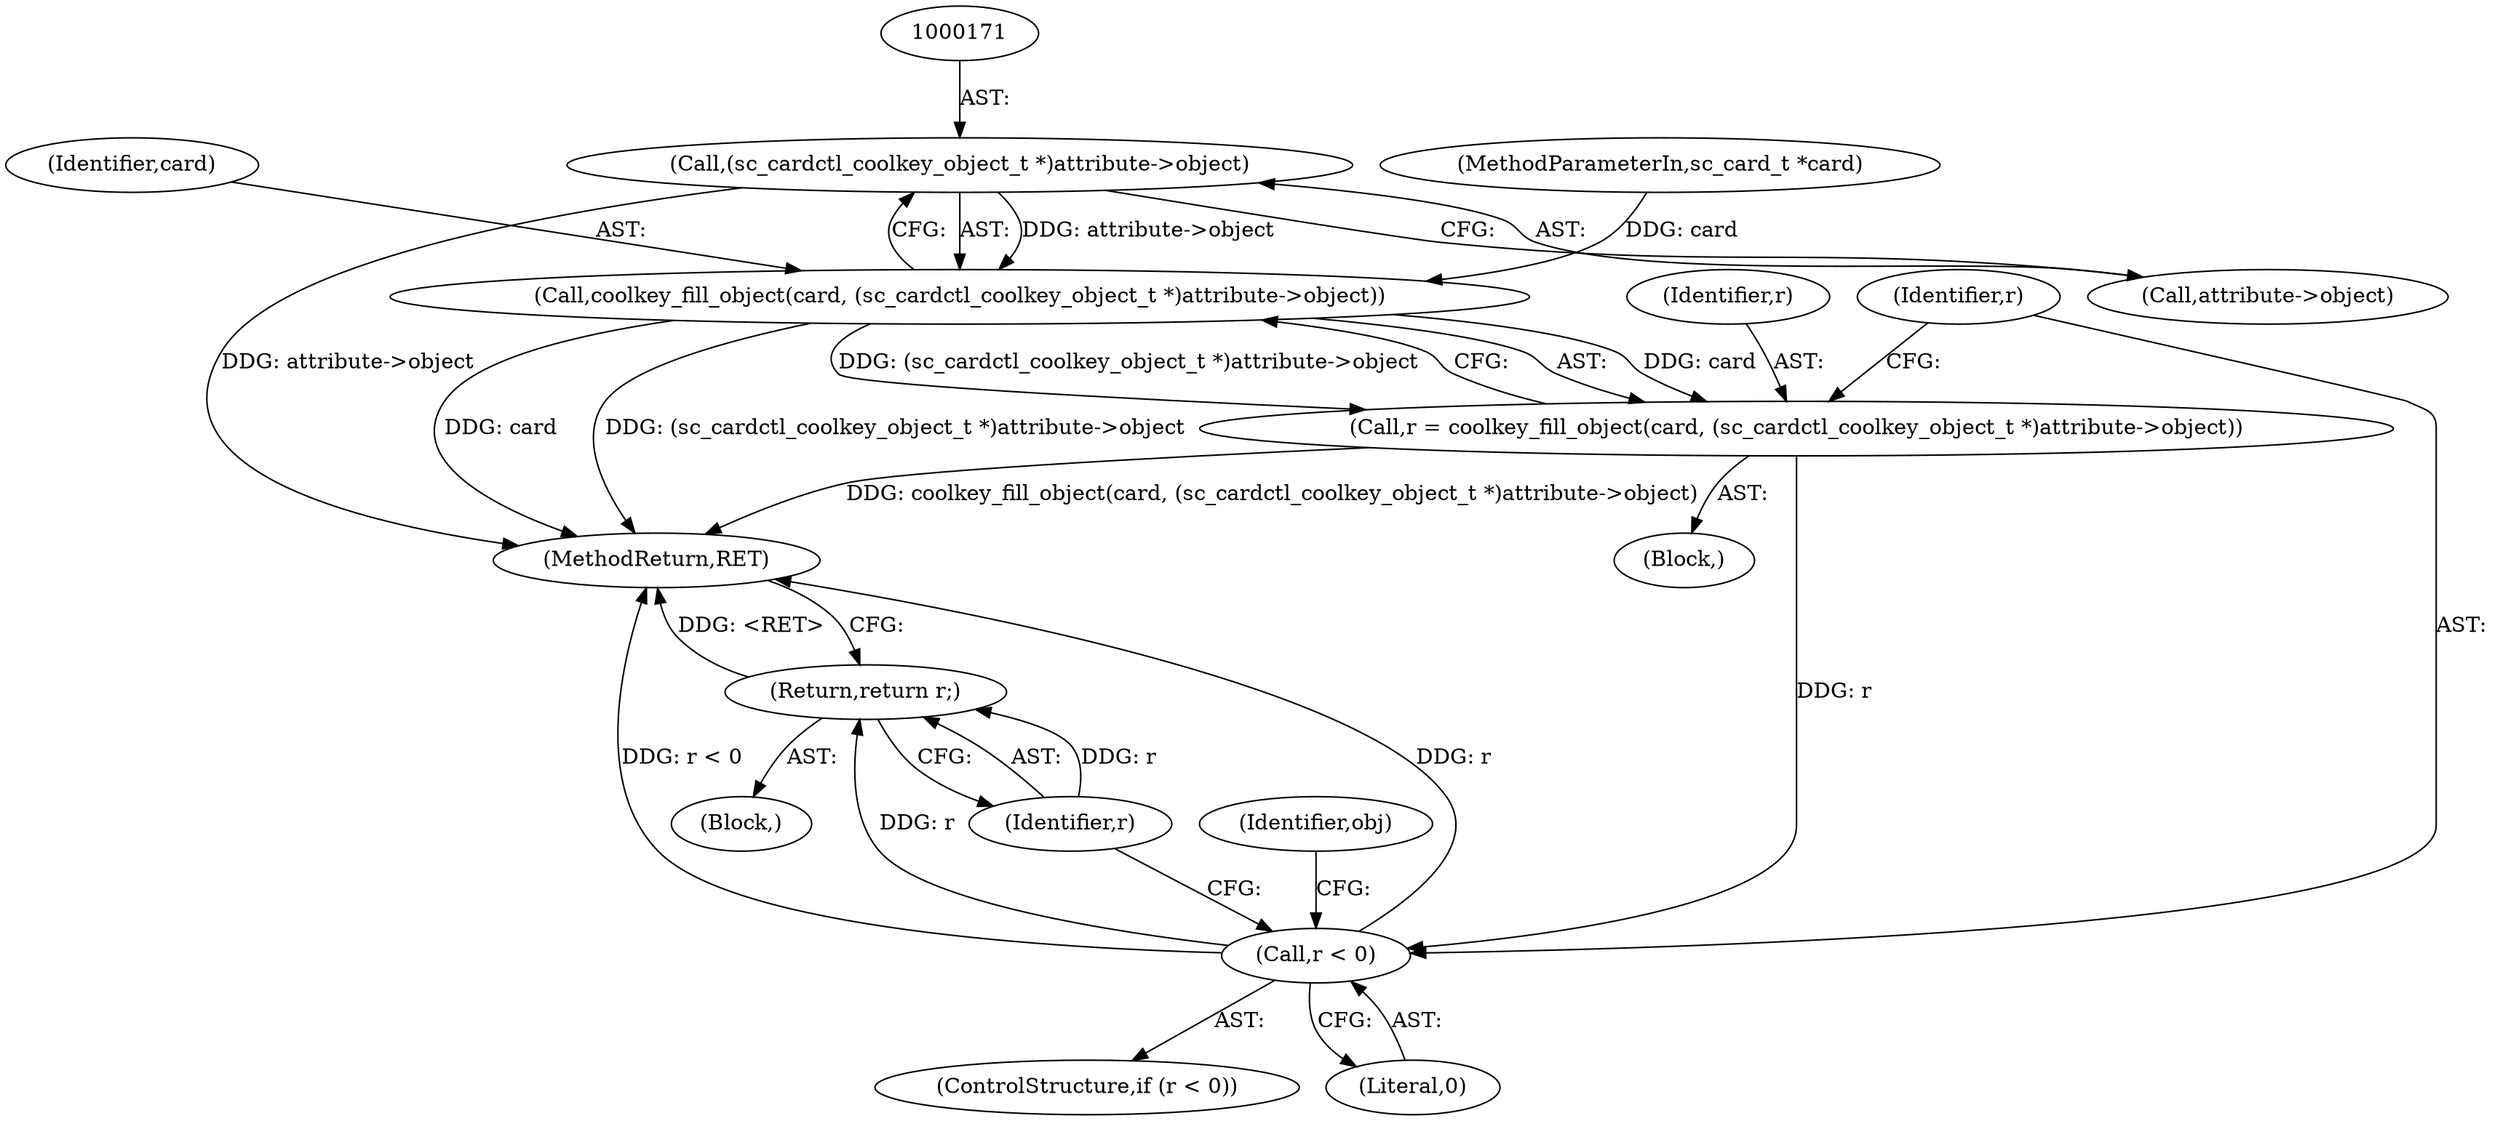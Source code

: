 digraph "0_OpenSC_8fe377e93b4b56060e5bbfb6f3142ceaeca744fa_4@pointer" {
"1000170" [label="(Call,(sc_cardctl_coolkey_object_t *)attribute->object)"];
"1000168" [label="(Call,coolkey_fill_object(card, (sc_cardctl_coolkey_object_t *)attribute->object))"];
"1000166" [label="(Call,r = coolkey_fill_object(card, (sc_cardctl_coolkey_object_t *)attribute->object))"];
"1000176" [label="(Call,r < 0)"];
"1000180" [label="(Return,return r;)"];
"1000169" [label="(Identifier,card)"];
"1000170" [label="(Call,(sc_cardctl_coolkey_object_t *)attribute->object)"];
"1000167" [label="(Identifier,r)"];
"1000315" [label="(MethodReturn,RET)"];
"1000172" [label="(Call,attribute->object)"];
"1000164" [label="(Block,)"];
"1000175" [label="(ControlStructure,if (r < 0))"];
"1000183" [label="(Identifier,obj)"];
"1000168" [label="(Call,coolkey_fill_object(card, (sc_cardctl_coolkey_object_t *)attribute->object))"];
"1000178" [label="(Literal,0)"];
"1000179" [label="(Block,)"];
"1000176" [label="(Call,r < 0)"];
"1000177" [label="(Identifier,r)"];
"1000166" [label="(Call,r = coolkey_fill_object(card, (sc_cardctl_coolkey_object_t *)attribute->object))"];
"1000112" [label="(MethodParameterIn,sc_card_t *card)"];
"1000181" [label="(Identifier,r)"];
"1000180" [label="(Return,return r;)"];
"1000170" -> "1000168"  [label="AST: "];
"1000170" -> "1000172"  [label="CFG: "];
"1000171" -> "1000170"  [label="AST: "];
"1000172" -> "1000170"  [label="AST: "];
"1000168" -> "1000170"  [label="CFG: "];
"1000170" -> "1000315"  [label="DDG: attribute->object"];
"1000170" -> "1000168"  [label="DDG: attribute->object"];
"1000168" -> "1000166"  [label="AST: "];
"1000169" -> "1000168"  [label="AST: "];
"1000166" -> "1000168"  [label="CFG: "];
"1000168" -> "1000315"  [label="DDG: card"];
"1000168" -> "1000315"  [label="DDG: (sc_cardctl_coolkey_object_t *)attribute->object"];
"1000168" -> "1000166"  [label="DDG: card"];
"1000168" -> "1000166"  [label="DDG: (sc_cardctl_coolkey_object_t *)attribute->object"];
"1000112" -> "1000168"  [label="DDG: card"];
"1000166" -> "1000164"  [label="AST: "];
"1000167" -> "1000166"  [label="AST: "];
"1000177" -> "1000166"  [label="CFG: "];
"1000166" -> "1000315"  [label="DDG: coolkey_fill_object(card, (sc_cardctl_coolkey_object_t *)attribute->object)"];
"1000166" -> "1000176"  [label="DDG: r"];
"1000176" -> "1000175"  [label="AST: "];
"1000176" -> "1000178"  [label="CFG: "];
"1000177" -> "1000176"  [label="AST: "];
"1000178" -> "1000176"  [label="AST: "];
"1000181" -> "1000176"  [label="CFG: "];
"1000183" -> "1000176"  [label="CFG: "];
"1000176" -> "1000315"  [label="DDG: r < 0"];
"1000176" -> "1000315"  [label="DDG: r"];
"1000176" -> "1000180"  [label="DDG: r"];
"1000180" -> "1000179"  [label="AST: "];
"1000180" -> "1000181"  [label="CFG: "];
"1000181" -> "1000180"  [label="AST: "];
"1000315" -> "1000180"  [label="CFG: "];
"1000180" -> "1000315"  [label="DDG: <RET>"];
"1000181" -> "1000180"  [label="DDG: r"];
}
